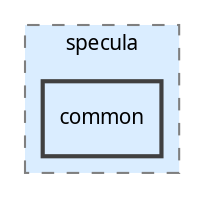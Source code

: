 digraph "include/specula/common"
{
 // LATEX_PDF_SIZE
  bgcolor="transparent";
  edge [fontname="Iosevka",fontsize="10",labelfontname="Iosevka",labelfontsize="10"];
  node [fontname="Iosevka",fontsize="10",shape=record];
  compound=true
  subgraph clusterdir_26db96966dabc582ccddf970f4208118 {
    graph [ bgcolor="#daedff", pencolor="grey50", style="filled,dashed,", label="specula", fontname="Iosevka", fontsize="10", URL="dir_26db96966dabc582ccddf970f4208118.html"]
  dir_75259a9b390e5394a742a74b57fe550b [shape=box, label="common", style="filled,bold,", fillcolor="#daedff", color="grey25", URL="dir_75259a9b390e5394a742a74b57fe550b.html"];
  }
}
